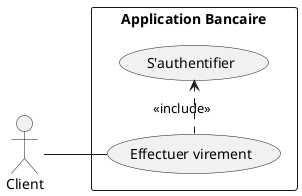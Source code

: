 @startuml
left to right direction
actor "Client" as client
rectangle "Application Bancaire" {
  usecase "Effectuer virement" as makeTransfer
  usecase "S'authentifier" as login
}

client -- makeTransfer
makeTransfer .> login: <<include>>

@enduml
